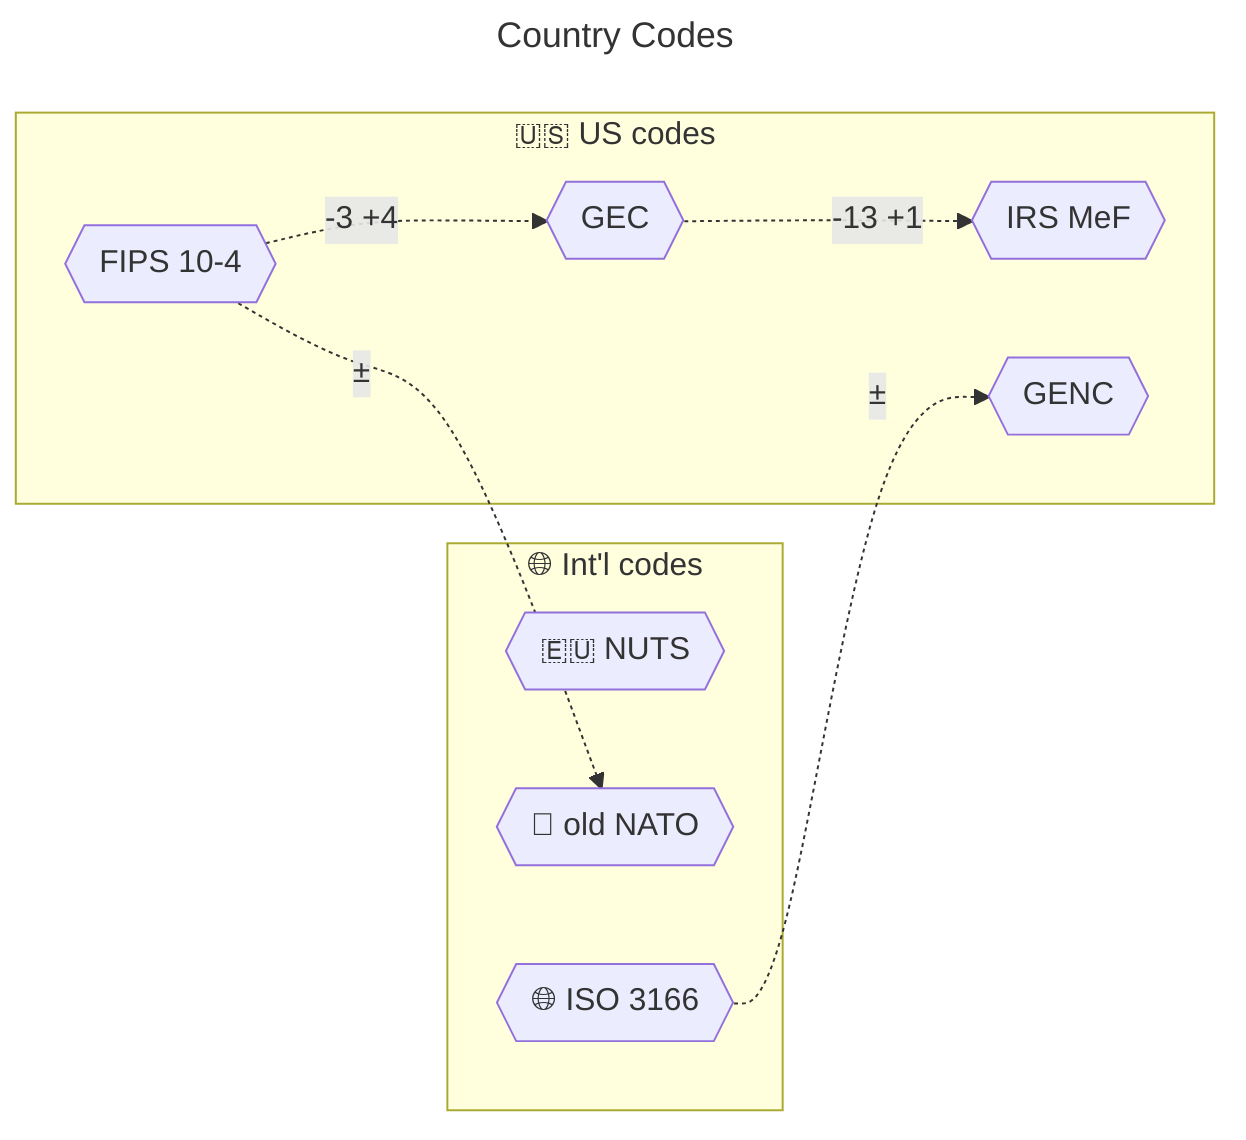 ---
title: Country Codes
---
flowchart LR
subgraph "🇺🇸 US codes"
fips{{"FIPS 10-4"}} -.->|-3 +4| gec{{"GEC"}} -.->|-13 +1| irs{{"IRS MeF"}}
genc{{"GENC"}}
end
subgraph "🌐 Int'l codes"
nuts{{"🇪🇺 NUTS"}}
nato{{"🧭 old NATO"}}
iso{{"🌐 ISO 3166"}}
end
fips -.->|±| nato
iso -.->|±| genc

click iso "https://en.wikipedia.org/wiki/ISO_3166-1_alpha-2#Decoding_table" "new NATO, ccTLD domains, ISO 639 language codes, ISO 4217 currency codes"